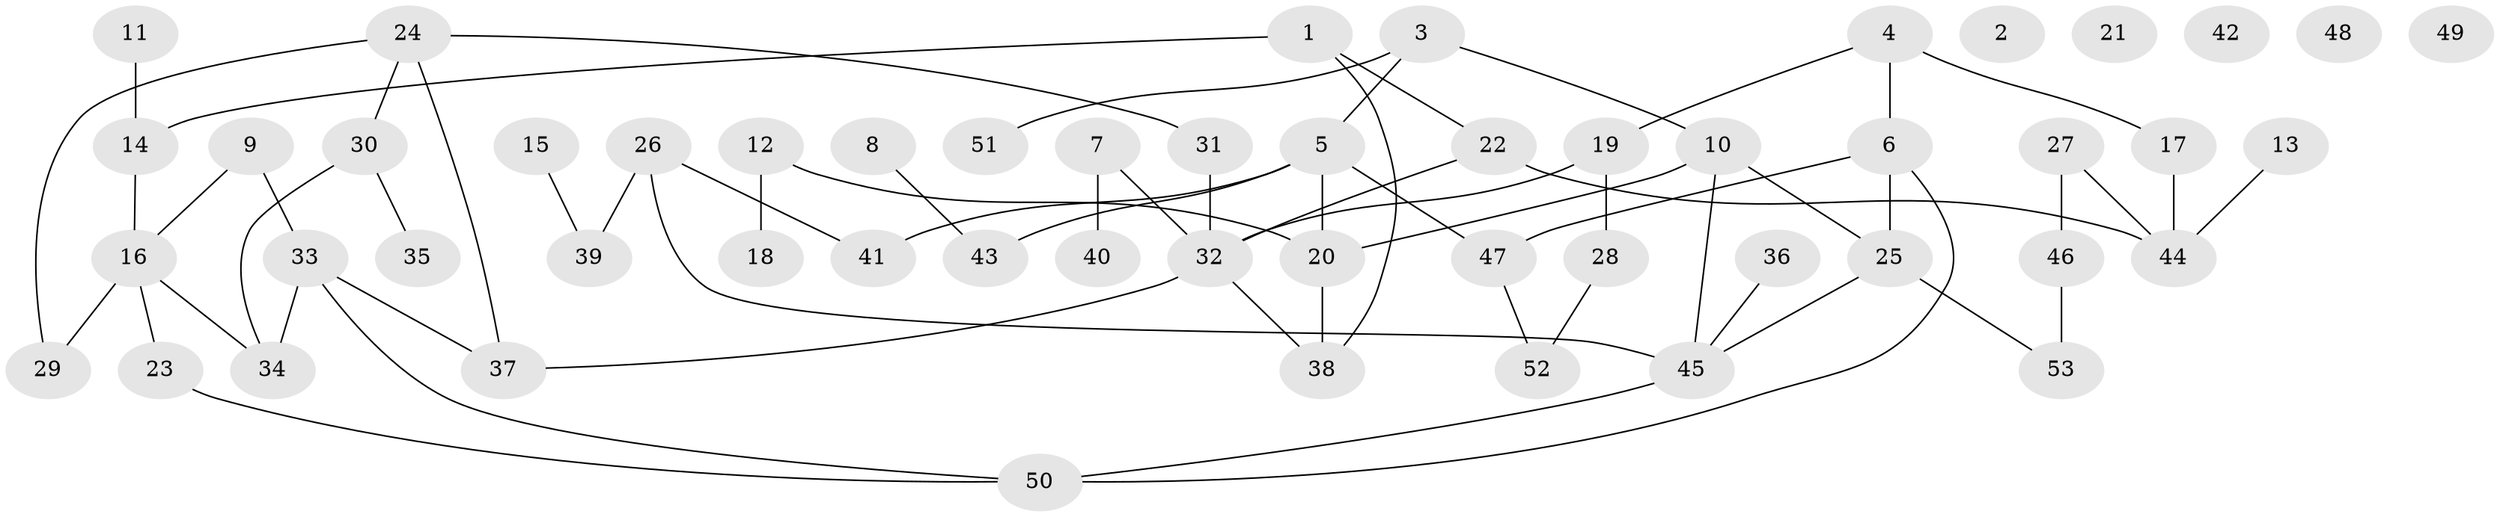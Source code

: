 // Generated by graph-tools (version 1.1) at 2025/25/03/09/25 03:25:14]
// undirected, 53 vertices, 64 edges
graph export_dot {
graph [start="1"]
  node [color=gray90,style=filled];
  1;
  2;
  3;
  4;
  5;
  6;
  7;
  8;
  9;
  10;
  11;
  12;
  13;
  14;
  15;
  16;
  17;
  18;
  19;
  20;
  21;
  22;
  23;
  24;
  25;
  26;
  27;
  28;
  29;
  30;
  31;
  32;
  33;
  34;
  35;
  36;
  37;
  38;
  39;
  40;
  41;
  42;
  43;
  44;
  45;
  46;
  47;
  48;
  49;
  50;
  51;
  52;
  53;
  1 -- 14;
  1 -- 22;
  1 -- 38;
  3 -- 5;
  3 -- 10;
  3 -- 51;
  4 -- 6;
  4 -- 17;
  4 -- 19;
  5 -- 20;
  5 -- 41;
  5 -- 43;
  5 -- 47;
  6 -- 25;
  6 -- 47;
  6 -- 50;
  7 -- 32;
  7 -- 40;
  8 -- 43;
  9 -- 16;
  9 -- 33;
  10 -- 20;
  10 -- 25;
  10 -- 45;
  11 -- 14;
  12 -- 18;
  12 -- 20;
  13 -- 44;
  14 -- 16;
  15 -- 39;
  16 -- 23;
  16 -- 29;
  16 -- 34;
  17 -- 44;
  19 -- 28;
  19 -- 32;
  20 -- 38;
  22 -- 32;
  22 -- 44;
  23 -- 50;
  24 -- 29;
  24 -- 30;
  24 -- 31;
  24 -- 37;
  25 -- 45;
  25 -- 53;
  26 -- 39;
  26 -- 41;
  26 -- 45;
  27 -- 44;
  27 -- 46;
  28 -- 52;
  30 -- 34;
  30 -- 35;
  31 -- 32;
  32 -- 37;
  32 -- 38;
  33 -- 34;
  33 -- 37;
  33 -- 50;
  36 -- 45;
  45 -- 50;
  46 -- 53;
  47 -- 52;
}
